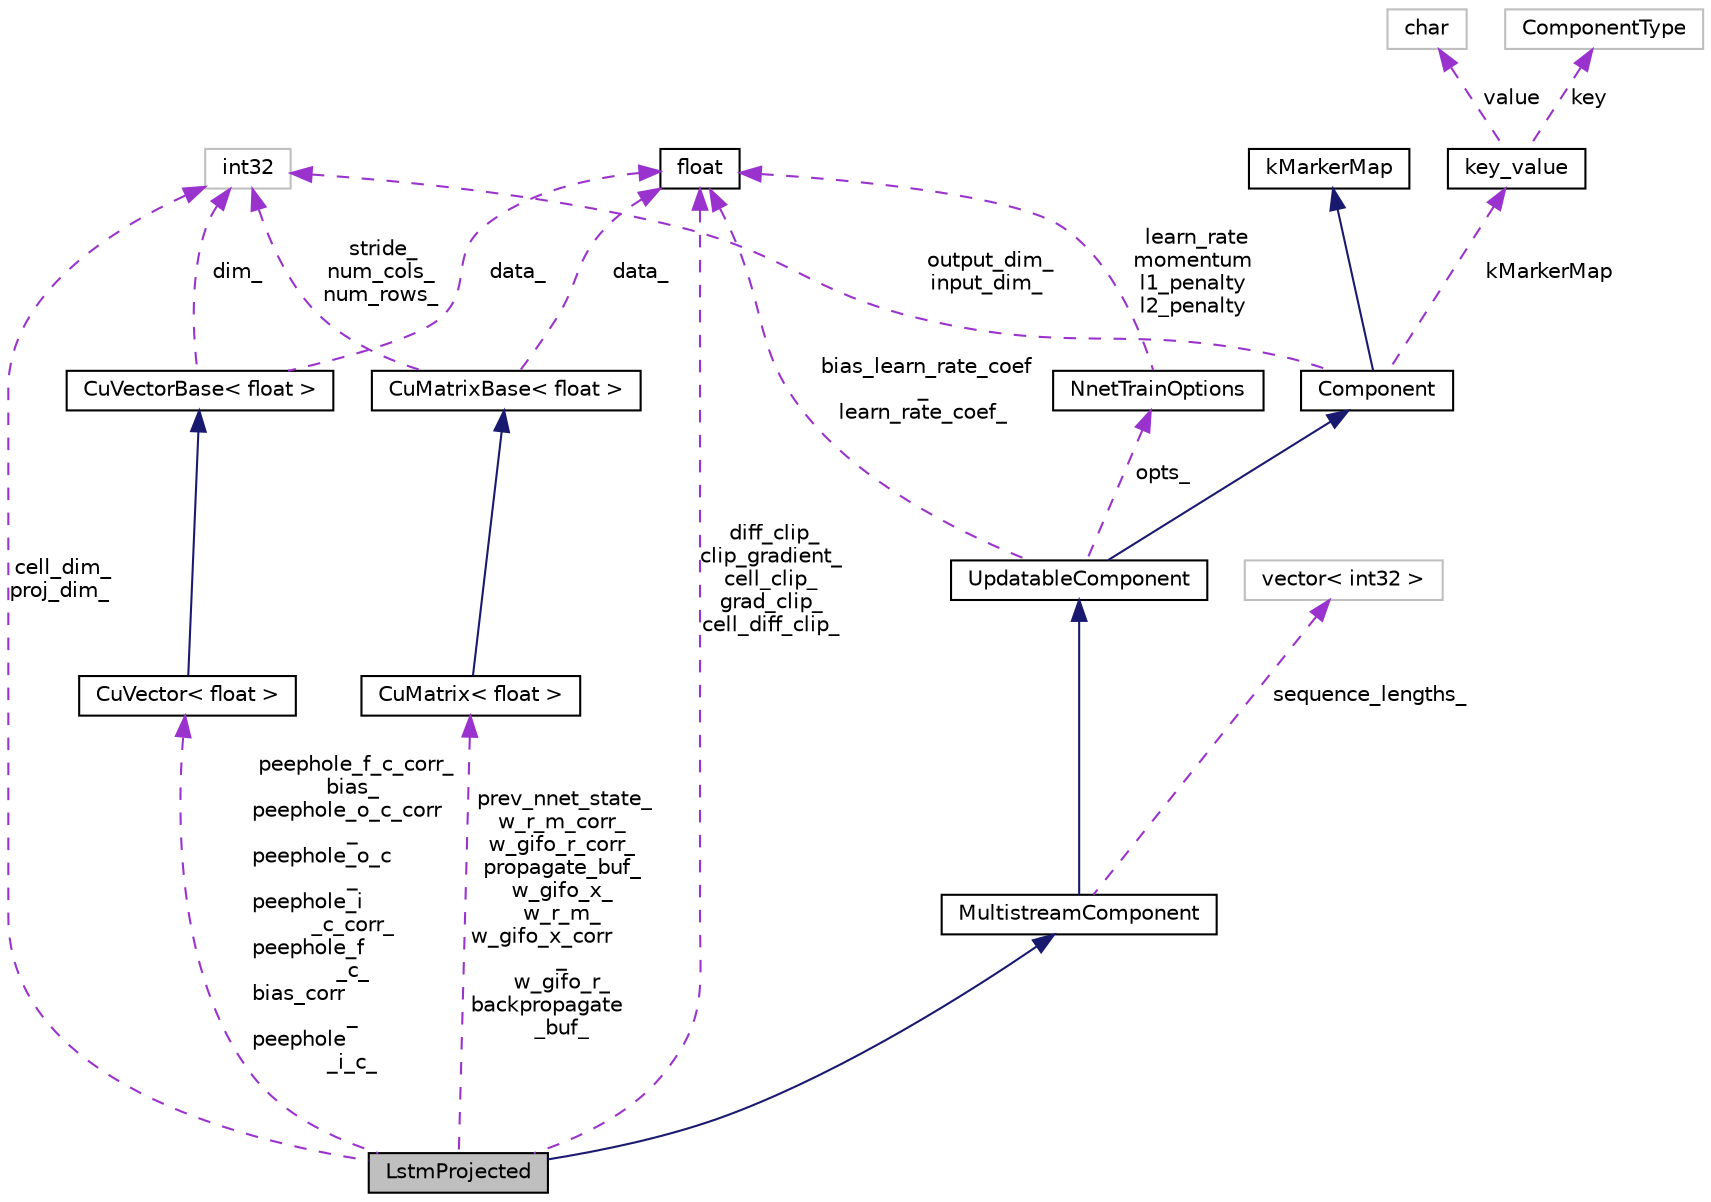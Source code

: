 digraph "LstmProjected"
{
  edge [fontname="Helvetica",fontsize="10",labelfontname="Helvetica",labelfontsize="10"];
  node [fontname="Helvetica",fontsize="10",shape=record];
  Node5 [label="LstmProjected",height=0.2,width=0.4,color="black", fillcolor="grey75", style="filled", fontcolor="black"];
  Node6 -> Node5 [dir="back",color="midnightblue",fontsize="10",style="solid",fontname="Helvetica"];
  Node6 [label="MultistreamComponent",height=0.2,width=0.4,color="black", fillcolor="white", style="filled",URL="$classkaldi_1_1nnet1_1_1MultistreamComponent.html",tooltip="Class MultistreamComponent is an extension of UpdatableComponent for recurrent networks, which are trained with parallel sequences. "];
  Node7 -> Node6 [dir="back",color="midnightblue",fontsize="10",style="solid",fontname="Helvetica"];
  Node7 [label="UpdatableComponent",height=0.2,width=0.4,color="black", fillcolor="white", style="filled",URL="$classkaldi_1_1nnet1_1_1UpdatableComponent.html",tooltip="Class UpdatableComponent is a Component which has trainable parameters, it contains SGD training hype..."];
  Node8 -> Node7 [dir="back",color="midnightblue",fontsize="10",style="solid",fontname="Helvetica"];
  Node8 [label="Component",height=0.2,width=0.4,color="black", fillcolor="white", style="filled",URL="$structkaldi_1_1nnet1_1_1Component.html",tooltip="Abstract class, building block of the network. "];
  Node9 -> Node8 [dir="back",color="midnightblue",fontsize="10",style="solid",fontname="Helvetica"];
  Node9 [label="kMarkerMap",height=0.2,width=0.4,color="black", fillcolor="white", style="filled",URL="$classkMarkerMap.html"];
  Node10 -> Node8 [dir="back",color="darkorchid3",fontsize="10",style="dashed",label=" kMarkerMap" ,fontname="Helvetica"];
  Node10 [label="key_value",height=0.2,width=0.4,color="black", fillcolor="white", style="filled",URL="$structkaldi_1_1nnet1_1_1Component_1_1key__value.html",tooltip="A pair of type and marker,. "];
  Node11 -> Node10 [dir="back",color="darkorchid3",fontsize="10",style="dashed",label=" value" ,fontname="Helvetica"];
  Node11 [label="char",height=0.2,width=0.4,color="grey75", fillcolor="white", style="filled"];
  Node12 -> Node10 [dir="back",color="darkorchid3",fontsize="10",style="dashed",label=" key" ,fontname="Helvetica"];
  Node12 [label="ComponentType",height=0.2,width=0.4,color="grey75", fillcolor="white", style="filled"];
  Node13 -> Node8 [dir="back",color="darkorchid3",fontsize="10",style="dashed",label=" output_dim_\ninput_dim_" ,fontname="Helvetica"];
  Node13 [label="int32",height=0.2,width=0.4,color="grey75", fillcolor="white", style="filled"];
  Node14 -> Node7 [dir="back",color="darkorchid3",fontsize="10",style="dashed",label=" opts_" ,fontname="Helvetica"];
  Node14 [label="NnetTrainOptions",height=0.2,width=0.4,color="black", fillcolor="white", style="filled",URL="$structkaldi_1_1nnet1_1_1NnetTrainOptions.html"];
  Node15 -> Node14 [dir="back",color="darkorchid3",fontsize="10",style="dashed",label=" learn_rate\nmomentum\nl1_penalty\nl2_penalty" ,fontname="Helvetica"];
  Node15 [label="float",height=0.2,width=0.4,color="black", fillcolor="white", style="filled",URL="$classfloat.html"];
  Node15 -> Node7 [dir="back",color="darkorchid3",fontsize="10",style="dashed",label=" bias_learn_rate_coef\l_\nlearn_rate_coef_" ,fontname="Helvetica"];
  Node16 -> Node6 [dir="back",color="darkorchid3",fontsize="10",style="dashed",label=" sequence_lengths_" ,fontname="Helvetica"];
  Node16 [label="vector\< int32 \>",height=0.2,width=0.4,color="grey75", fillcolor="white", style="filled"];
  Node15 -> Node5 [dir="back",color="darkorchid3",fontsize="10",style="dashed",label=" diff_clip_\nclip_gradient_\ncell_clip_\ngrad_clip_\ncell_diff_clip_" ,fontname="Helvetica"];
  Node17 -> Node5 [dir="back",color="darkorchid3",fontsize="10",style="dashed",label=" prev_nnet_state_\nw_r_m_corr_\nw_gifo_r_corr_\npropagate_buf_\nw_gifo_x_\nw_r_m_\nw_gifo_x_corr\l_\nw_gifo_r_\nbackpropagate\l_buf_" ,fontname="Helvetica"];
  Node17 [label="CuMatrix\< float \>",height=0.2,width=0.4,color="black", fillcolor="white", style="filled",URL="$classkaldi_1_1CuMatrix.html"];
  Node18 -> Node17 [dir="back",color="midnightblue",fontsize="10",style="solid",fontname="Helvetica"];
  Node18 [label="CuMatrixBase\< float \>",height=0.2,width=0.4,color="black", fillcolor="white", style="filled",URL="$classkaldi_1_1CuMatrixBase.html"];
  Node15 -> Node18 [dir="back",color="darkorchid3",fontsize="10",style="dashed",label=" data_" ,fontname="Helvetica"];
  Node13 -> Node18 [dir="back",color="darkorchid3",fontsize="10",style="dashed",label=" stride_\nnum_cols_\nnum_rows_" ,fontname="Helvetica"];
  Node19 -> Node5 [dir="back",color="darkorchid3",fontsize="10",style="dashed",label=" peephole_f_c_corr_\nbias_\npeephole_o_c_corr\l_\npeephole_o_c\l_\npeephole_i\l_c_corr_\npeephole_f\l_c_\nbias_corr\l_\npeephole\l_i_c_" ,fontname="Helvetica"];
  Node19 [label="CuVector\< float \>",height=0.2,width=0.4,color="black", fillcolor="white", style="filled",URL="$classkaldi_1_1CuVector.html"];
  Node20 -> Node19 [dir="back",color="midnightblue",fontsize="10",style="solid",fontname="Helvetica"];
  Node20 [label="CuVectorBase\< float \>",height=0.2,width=0.4,color="black", fillcolor="white", style="filled",URL="$classkaldi_1_1CuVectorBase.html"];
  Node15 -> Node20 [dir="back",color="darkorchid3",fontsize="10",style="dashed",label=" data_" ,fontname="Helvetica"];
  Node13 -> Node20 [dir="back",color="darkorchid3",fontsize="10",style="dashed",label=" dim_" ,fontname="Helvetica"];
  Node13 -> Node5 [dir="back",color="darkorchid3",fontsize="10",style="dashed",label=" cell_dim_\nproj_dim_" ,fontname="Helvetica"];
}
